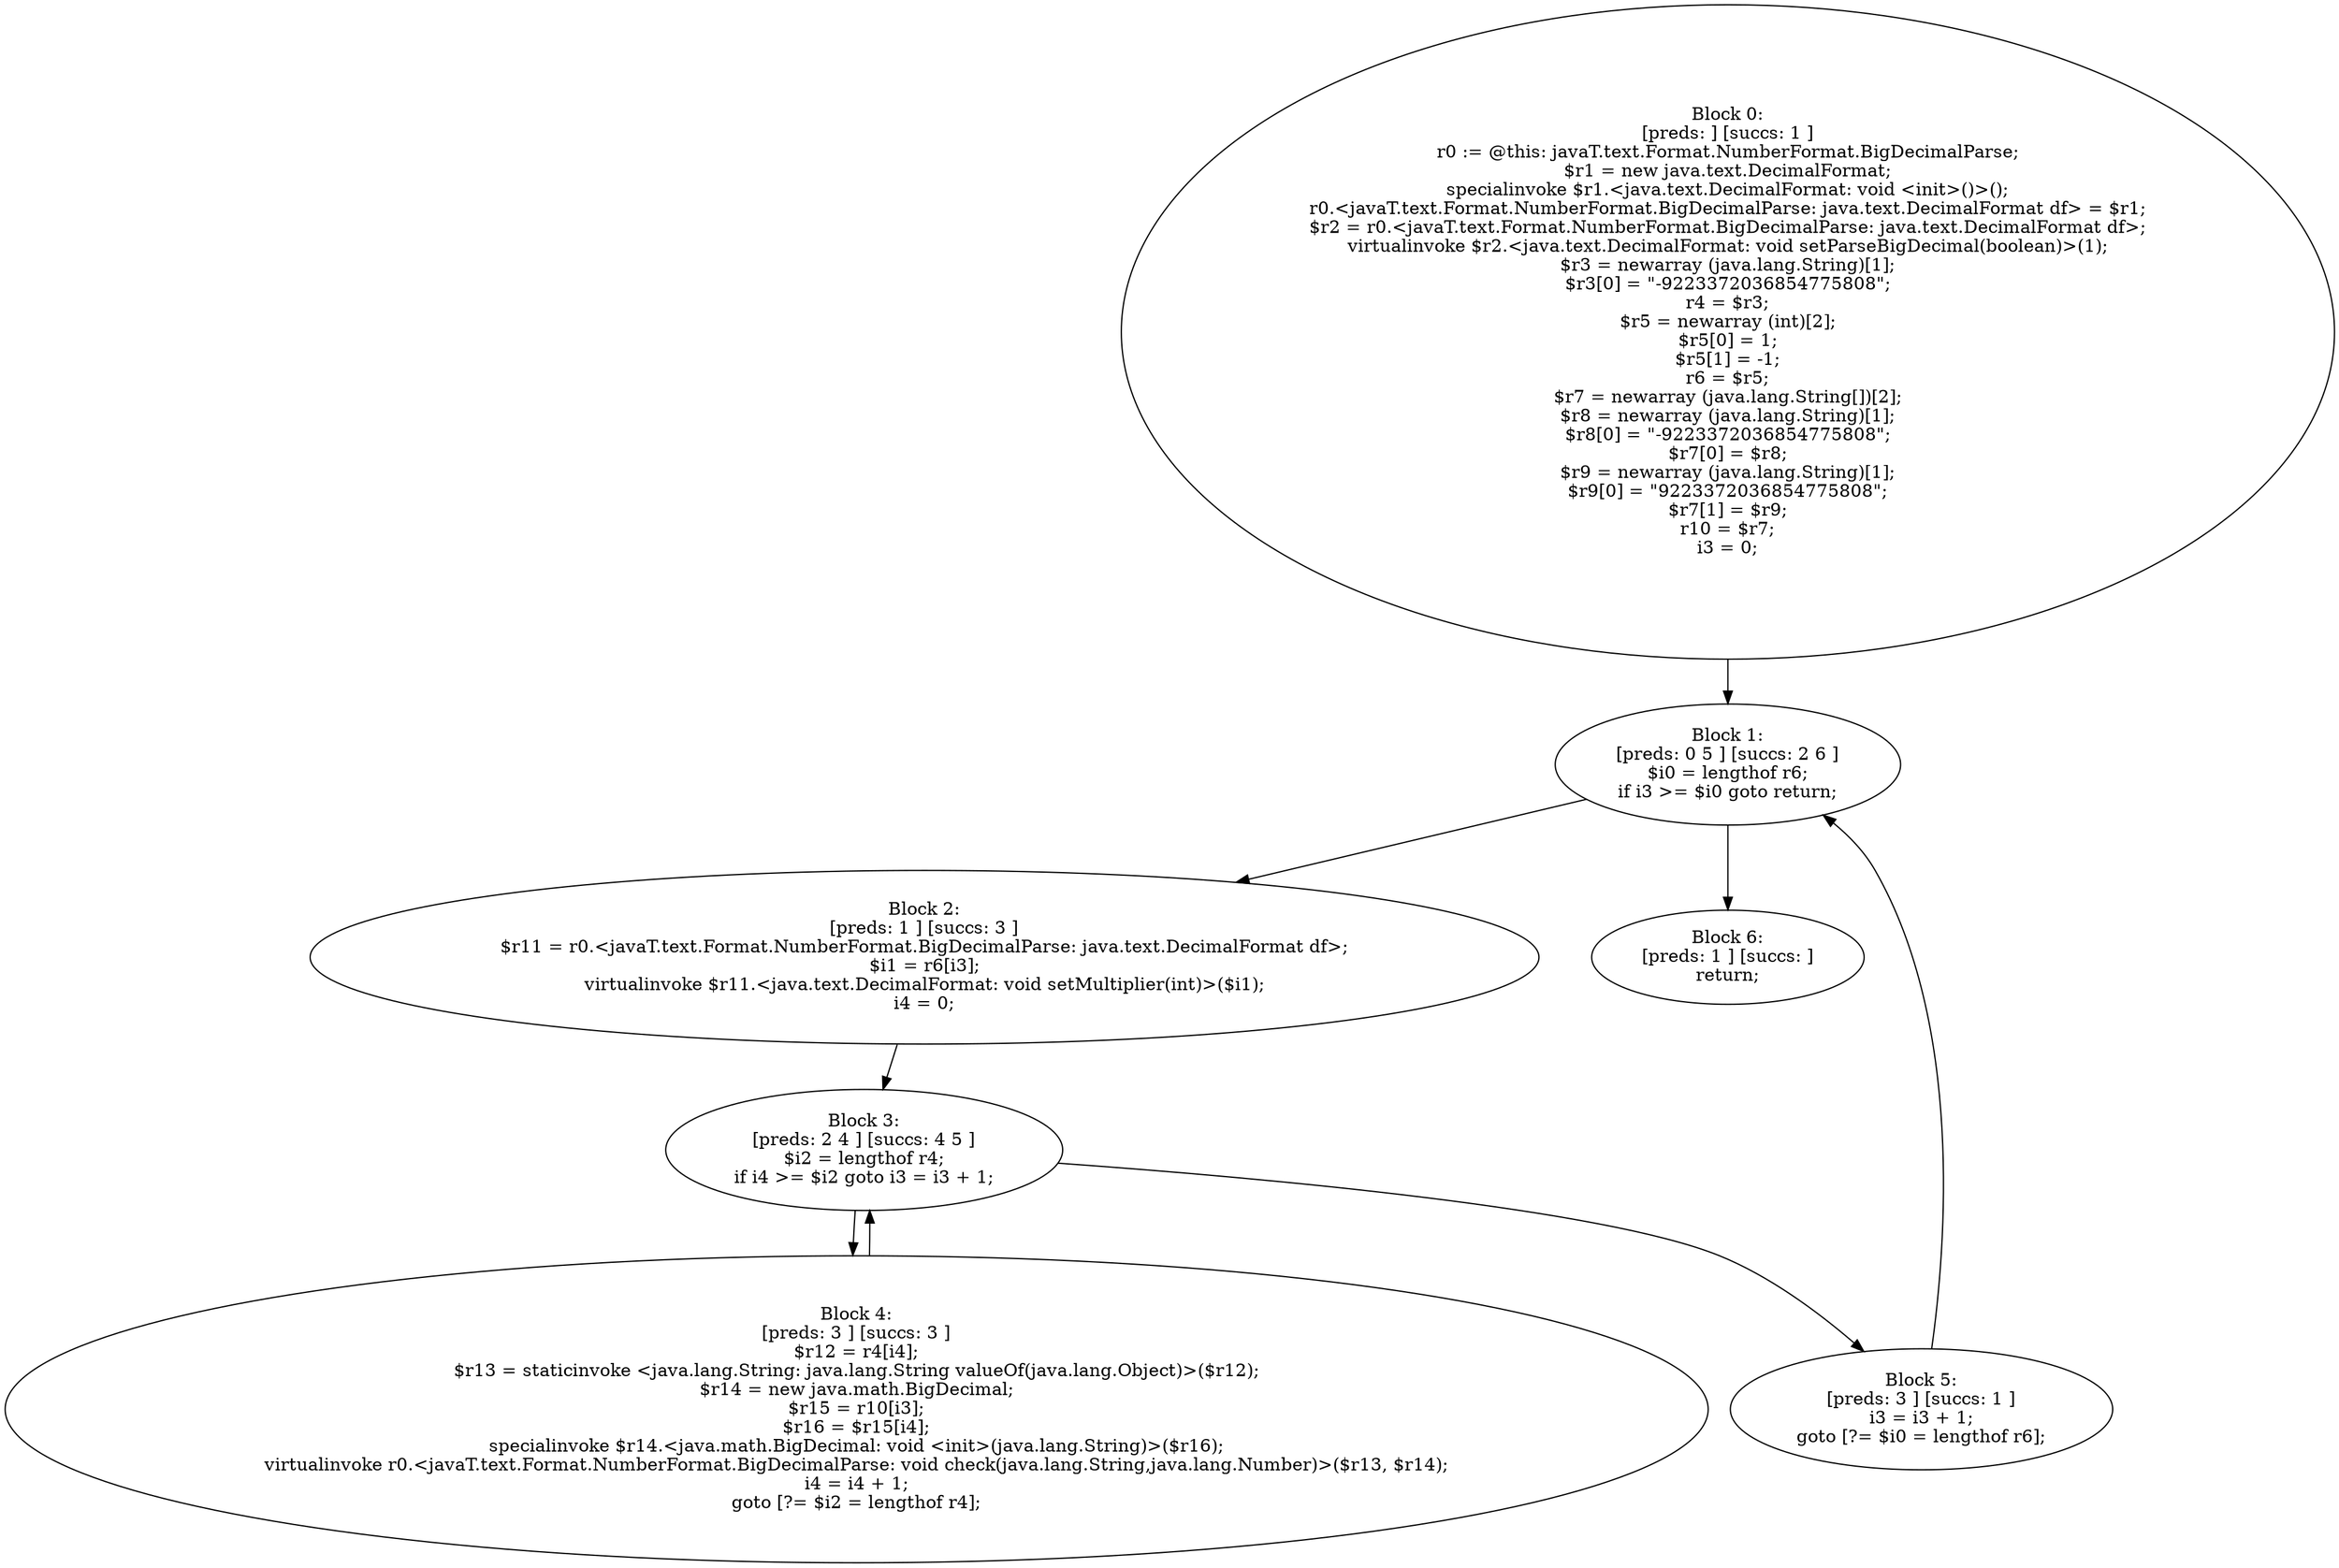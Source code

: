 digraph "unitGraph" {
    "Block 0:
[preds: ] [succs: 1 ]
r0 := @this: javaT.text.Format.NumberFormat.BigDecimalParse;
$r1 = new java.text.DecimalFormat;
specialinvoke $r1.<java.text.DecimalFormat: void <init>()>();
r0.<javaT.text.Format.NumberFormat.BigDecimalParse: java.text.DecimalFormat df> = $r1;
$r2 = r0.<javaT.text.Format.NumberFormat.BigDecimalParse: java.text.DecimalFormat df>;
virtualinvoke $r2.<java.text.DecimalFormat: void setParseBigDecimal(boolean)>(1);
$r3 = newarray (java.lang.String)[1];
$r3[0] = \"-9223372036854775808\";
r4 = $r3;
$r5 = newarray (int)[2];
$r5[0] = 1;
$r5[1] = -1;
r6 = $r5;
$r7 = newarray (java.lang.String[])[2];
$r8 = newarray (java.lang.String)[1];
$r8[0] = \"-9223372036854775808\";
$r7[0] = $r8;
$r9 = newarray (java.lang.String)[1];
$r9[0] = \"9223372036854775808\";
$r7[1] = $r9;
r10 = $r7;
i3 = 0;
"
    "Block 1:
[preds: 0 5 ] [succs: 2 6 ]
$i0 = lengthof r6;
if i3 >= $i0 goto return;
"
    "Block 2:
[preds: 1 ] [succs: 3 ]
$r11 = r0.<javaT.text.Format.NumberFormat.BigDecimalParse: java.text.DecimalFormat df>;
$i1 = r6[i3];
virtualinvoke $r11.<java.text.DecimalFormat: void setMultiplier(int)>($i1);
i4 = 0;
"
    "Block 3:
[preds: 2 4 ] [succs: 4 5 ]
$i2 = lengthof r4;
if i4 >= $i2 goto i3 = i3 + 1;
"
    "Block 4:
[preds: 3 ] [succs: 3 ]
$r12 = r4[i4];
$r13 = staticinvoke <java.lang.String: java.lang.String valueOf(java.lang.Object)>($r12);
$r14 = new java.math.BigDecimal;
$r15 = r10[i3];
$r16 = $r15[i4];
specialinvoke $r14.<java.math.BigDecimal: void <init>(java.lang.String)>($r16);
virtualinvoke r0.<javaT.text.Format.NumberFormat.BigDecimalParse: void check(java.lang.String,java.lang.Number)>($r13, $r14);
i4 = i4 + 1;
goto [?= $i2 = lengthof r4];
"
    "Block 5:
[preds: 3 ] [succs: 1 ]
i3 = i3 + 1;
goto [?= $i0 = lengthof r6];
"
    "Block 6:
[preds: 1 ] [succs: ]
return;
"
    "Block 0:
[preds: ] [succs: 1 ]
r0 := @this: javaT.text.Format.NumberFormat.BigDecimalParse;
$r1 = new java.text.DecimalFormat;
specialinvoke $r1.<java.text.DecimalFormat: void <init>()>();
r0.<javaT.text.Format.NumberFormat.BigDecimalParse: java.text.DecimalFormat df> = $r1;
$r2 = r0.<javaT.text.Format.NumberFormat.BigDecimalParse: java.text.DecimalFormat df>;
virtualinvoke $r2.<java.text.DecimalFormat: void setParseBigDecimal(boolean)>(1);
$r3 = newarray (java.lang.String)[1];
$r3[0] = \"-9223372036854775808\";
r4 = $r3;
$r5 = newarray (int)[2];
$r5[0] = 1;
$r5[1] = -1;
r6 = $r5;
$r7 = newarray (java.lang.String[])[2];
$r8 = newarray (java.lang.String)[1];
$r8[0] = \"-9223372036854775808\";
$r7[0] = $r8;
$r9 = newarray (java.lang.String)[1];
$r9[0] = \"9223372036854775808\";
$r7[1] = $r9;
r10 = $r7;
i3 = 0;
"->"Block 1:
[preds: 0 5 ] [succs: 2 6 ]
$i0 = lengthof r6;
if i3 >= $i0 goto return;
";
    "Block 1:
[preds: 0 5 ] [succs: 2 6 ]
$i0 = lengthof r6;
if i3 >= $i0 goto return;
"->"Block 2:
[preds: 1 ] [succs: 3 ]
$r11 = r0.<javaT.text.Format.NumberFormat.BigDecimalParse: java.text.DecimalFormat df>;
$i1 = r6[i3];
virtualinvoke $r11.<java.text.DecimalFormat: void setMultiplier(int)>($i1);
i4 = 0;
";
    "Block 1:
[preds: 0 5 ] [succs: 2 6 ]
$i0 = lengthof r6;
if i3 >= $i0 goto return;
"->"Block 6:
[preds: 1 ] [succs: ]
return;
";
    "Block 2:
[preds: 1 ] [succs: 3 ]
$r11 = r0.<javaT.text.Format.NumberFormat.BigDecimalParse: java.text.DecimalFormat df>;
$i1 = r6[i3];
virtualinvoke $r11.<java.text.DecimalFormat: void setMultiplier(int)>($i1);
i4 = 0;
"->"Block 3:
[preds: 2 4 ] [succs: 4 5 ]
$i2 = lengthof r4;
if i4 >= $i2 goto i3 = i3 + 1;
";
    "Block 3:
[preds: 2 4 ] [succs: 4 5 ]
$i2 = lengthof r4;
if i4 >= $i2 goto i3 = i3 + 1;
"->"Block 4:
[preds: 3 ] [succs: 3 ]
$r12 = r4[i4];
$r13 = staticinvoke <java.lang.String: java.lang.String valueOf(java.lang.Object)>($r12);
$r14 = new java.math.BigDecimal;
$r15 = r10[i3];
$r16 = $r15[i4];
specialinvoke $r14.<java.math.BigDecimal: void <init>(java.lang.String)>($r16);
virtualinvoke r0.<javaT.text.Format.NumberFormat.BigDecimalParse: void check(java.lang.String,java.lang.Number)>($r13, $r14);
i4 = i4 + 1;
goto [?= $i2 = lengthof r4];
";
    "Block 3:
[preds: 2 4 ] [succs: 4 5 ]
$i2 = lengthof r4;
if i4 >= $i2 goto i3 = i3 + 1;
"->"Block 5:
[preds: 3 ] [succs: 1 ]
i3 = i3 + 1;
goto [?= $i0 = lengthof r6];
";
    "Block 4:
[preds: 3 ] [succs: 3 ]
$r12 = r4[i4];
$r13 = staticinvoke <java.lang.String: java.lang.String valueOf(java.lang.Object)>($r12);
$r14 = new java.math.BigDecimal;
$r15 = r10[i3];
$r16 = $r15[i4];
specialinvoke $r14.<java.math.BigDecimal: void <init>(java.lang.String)>($r16);
virtualinvoke r0.<javaT.text.Format.NumberFormat.BigDecimalParse: void check(java.lang.String,java.lang.Number)>($r13, $r14);
i4 = i4 + 1;
goto [?= $i2 = lengthof r4];
"->"Block 3:
[preds: 2 4 ] [succs: 4 5 ]
$i2 = lengthof r4;
if i4 >= $i2 goto i3 = i3 + 1;
";
    "Block 5:
[preds: 3 ] [succs: 1 ]
i3 = i3 + 1;
goto [?= $i0 = lengthof r6];
"->"Block 1:
[preds: 0 5 ] [succs: 2 6 ]
$i0 = lengthof r6;
if i3 >= $i0 goto return;
";
}
